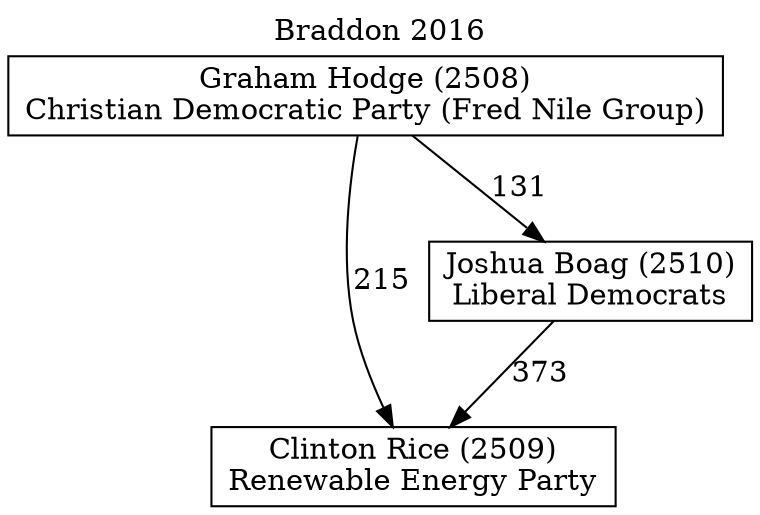 // House preference flow
digraph "Clinton Rice (2509)_Braddon_2016" {
	graph [label="Braddon 2016" labelloc=t mclimit=10]
	node [shape=box]
	"Clinton Rice (2509)" [label="Clinton Rice (2509)
Renewable Energy Party"]
	"Joshua Boag (2510)" [label="Joshua Boag (2510)
Liberal Democrats"]
	"Graham Hodge (2508)" [label="Graham Hodge (2508)
Christian Democratic Party (Fred Nile Group)"]
	"Joshua Boag (2510)" -> "Clinton Rice (2509)" [label=373]
	"Graham Hodge (2508)" -> "Joshua Boag (2510)" [label=131]
	"Graham Hodge (2508)" -> "Clinton Rice (2509)" [label=215]
}
